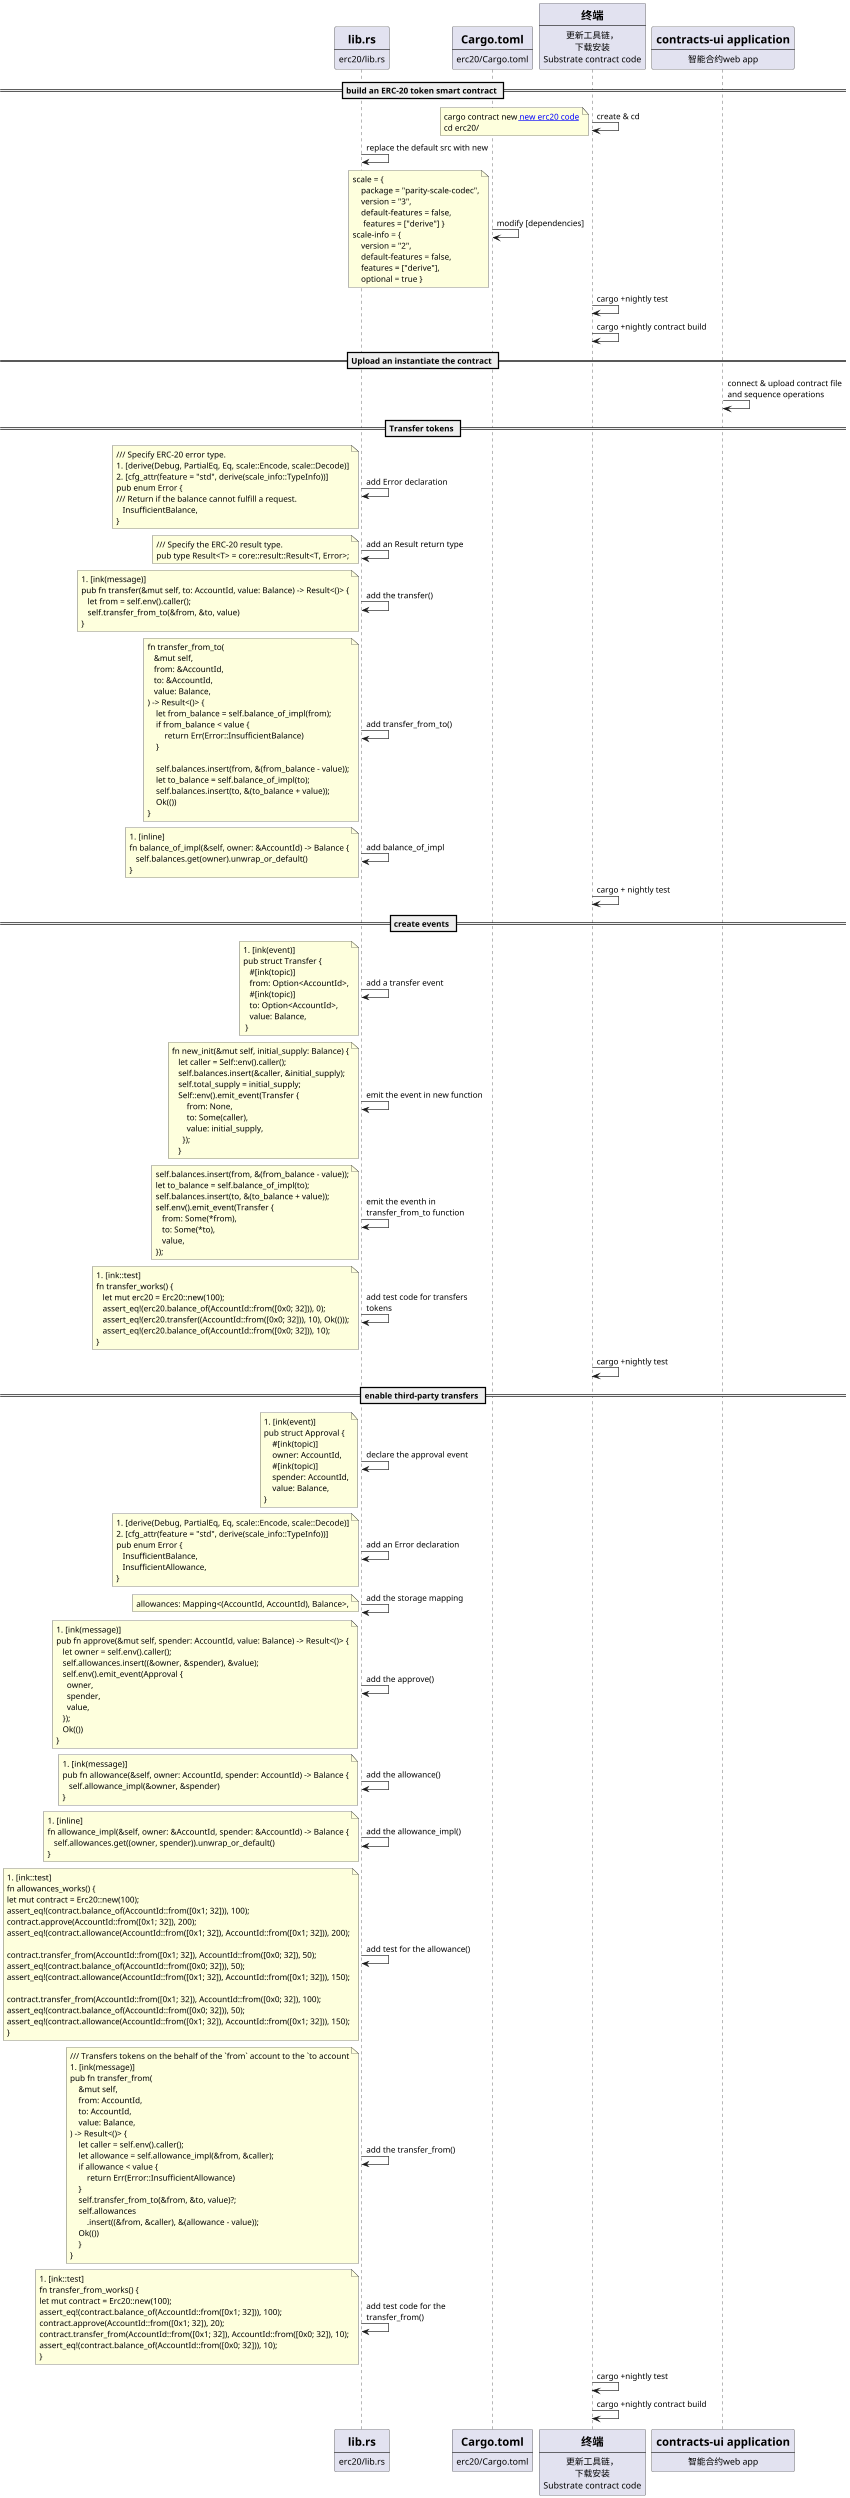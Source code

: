 @startuml
scale 850 width
skinparam maxMessageSize 200
participant lib [
    =lib.rs
    ----
    erc20/lib.rs
]
participant cargo [
    =Cargo.toml
    ----
    erc20/Cargo.toml
]
participant terminal [
    =终端
    ----
    更新工具链，
    下载安装
    Substrate contract code
]
participant contracts [
    =contracts-ui application
    ----
    智能合约web app
]
== build an ERC-20 token smart contract ==
terminal -> terminal: create & cd
note left
cargo contract new [[https://docs.substrate.io/assets/tutorials/ink-workshop/erc-template-lib-0.rs/?mode=dark new erc20 code]]
cd erc20/
end note
lib -> lib: replace the default src with new
cargo -> cargo: modify [dependencies]
note left
scale = {
    package = "parity-scale-codec",
    version = "3",
    default-features = false,
     features = ["derive"] }
scale-info = {
    version = "2",
    default-features = false,
    features = ["derive"],
    optional = true }
end note
terminal -> terminal: cargo +nightly test
terminal -> terminal: cargo +nightly contract build
== Upload an instantiate the contract ==
contracts -> contracts: connect & upload contract file and sequence operations
== Transfer tokens ==
lib -> lib: add Error declaration
note left
/// Specify ERC-20 error type.
#[derive(Debug, PartialEq, Eq, scale::Encode, scale::Decode)]
#[cfg_attr(feature = "std", derive(scale_info::TypeInfo))]
pub enum Error {
/// Return if the balance cannot fulfill a request.
   InsufficientBalance,
}
end note
lib -> lib: add an Result return type
note left
/// Specify the ERC-20 result type.
pub type Result<T> = core::result::Result<T, Error>;
end note
lib -> lib: add the transfer()
note left
#[ink(message)]
pub fn transfer(&mut self, to: AccountId, value: Balance) -> Result<()> {
   let from = self.env().caller();
   self.transfer_from_to(&from, &to, value)
}
end note
lib -> lib: add transfer_from_to()
note left
fn transfer_from_to(
   &mut self,
   from: &AccountId,
   to: &AccountId,
   value: Balance,
) -> Result<()> {
    let from_balance = self.balance_of_impl(from);
    if from_balance < value {
        return Err(Error::InsufficientBalance)
    }

    self.balances.insert(from, &(from_balance - value));
    let to_balance = self.balance_of_impl(to);
    self.balances.insert(to, &(to_balance + value));
    Ok(())
}
end note
lib -> lib: add balance_of_impl
note left
#[inline]
fn balance_of_impl(&self, owner: &AccountId) -> Balance {
   self.balances.get(owner).unwrap_or_default()
}
end note
terminal -> terminal: cargo + nightly test
== create events ==
lib -> lib: add a transfer event
note left
#[ink(event)]
pub struct Transfer {
   #[ink(topic)]
   from: Option<AccountId>,
   #[ink(topic)]
   to: Option<AccountId>,
   value: Balance,
 }
end note
lib -> lib: emit the event in new function
note left
fn new_init(&mut self, initial_supply: Balance) {
   let caller = Self::env().caller();
   self.balances.insert(&caller, &initial_supply);
   self.total_supply = initial_supply;
   Self::env().emit_event(Transfer {
       from: None,
       to: Some(caller),
       value: initial_supply,
     });
   }
end note
lib -> lib: emit the eventh in transfer_from_to function
note left
self.balances.insert(from, &(from_balance - value));
let to_balance = self.balance_of_impl(to);
self.balances.insert(to, &(to_balance + value));
self.env().emit_event(Transfer {
   from: Some(*from),
   to: Some(*to),
   value,
});
end note
lib -> lib: add test code for transfers tokens
note left
#[ink::test]
fn transfer_works() {
   let mut erc20 = Erc20::new(100);
   assert_eq!(erc20.balance_of(AccountId::from([0x0; 32])), 0);
   assert_eq!(erc20.transfer((AccountId::from([0x0; 32])), 10), Ok(()));
   assert_eq!(erc20.balance_of(AccountId::from([0x0; 32])), 10);
}
end note
terminal -> terminal: cargo +nightly test
== enable third-party transfers ==
lib -> lib: declare the approval event
note left
#[ink(event)]
pub struct Approval {
    #[ink(topic)]
    owner: AccountId,
    #[ink(topic)]
    spender: AccountId,
    value: Balance,
}
end note
lib -> lib: add an Error declaration
note left
#[derive(Debug, PartialEq, Eq, scale::Encode, scale::Decode)]
#[cfg_attr(feature = "std", derive(scale_info::TypeInfo))]
pub enum Error {
   InsufficientBalance,
   InsufficientAllowance,
}
end note
lib -> lib: add the storage mapping
note left
allowances: Mapping<(AccountId, AccountId), Balance>,
end note
lib -> lib: add the approve()
note left
#[ink(message)]
pub fn approve(&mut self, spender: AccountId, value: Balance) -> Result<()> {
   let owner = self.env().caller();
   self.allowances.insert((&owner, &spender), &value);
   self.env().emit_event(Approval {
     owner,
     spender,
     value,
   });
   Ok(())
}
end note
lib -> lib: add the allowance()
note left
#[ink(message)]
pub fn allowance(&self, owner: AccountId, spender: AccountId) -> Balance {
   self.allowance_impl(&owner, &spender)
}
end note
lib -> lib: add the allowance_impl()
note left
#[inline]
fn allowance_impl(&self, owner: &AccountId, spender: &AccountId) -> Balance {
   self.allowances.get((owner, spender)).unwrap_or_default()
}
end note
lib -> lib: add test for the allowance()
note left
#[ink::test]
fn allowances_works() {
let mut contract = Erc20::new(100);
assert_eq!(contract.balance_of(AccountId::from([0x1; 32])), 100);
contract.approve(AccountId::from([0x1; 32]), 200);
assert_eq!(contract.allowance(AccountId::from([0x1; 32]), AccountId::from([0x1; 32])), 200);

contract.transfer_from(AccountId::from([0x1; 32]), AccountId::from([0x0; 32]), 50);
assert_eq!(contract.balance_of(AccountId::from([0x0; 32])), 50);
assert_eq!(contract.allowance(AccountId::from([0x1; 32]), AccountId::from([0x1; 32])), 150);

contract.transfer_from(AccountId::from([0x1; 32]), AccountId::from([0x0; 32]), 100);
assert_eq!(contract.balance_of(AccountId::from([0x0; 32])), 50);
assert_eq!(contract.allowance(AccountId::from([0x1; 32]), AccountId::from([0x1; 32])), 150);
}
end note
lib -> lib: add the transfer_from()
note left
/// Transfers tokens on the behalf of the `from` account to the `to account
#[ink(message)]
pub fn transfer_from(
    &mut self,
    from: AccountId,
    to: AccountId,
    value: Balance,
) -> Result<()> {
    let caller = self.env().caller();
    let allowance = self.allowance_impl(&from, &caller);
    if allowance < value {
        return Err(Error::InsufficientAllowance)
    }
    self.transfer_from_to(&from, &to, value)?;
    self.allowances
        .insert((&from, &caller), &(allowance - value));
    Ok(())
    }
}
end note
lib -> lib: add test code for the transfer_from()
note left
#[ink::test]
fn transfer_from_works() {
let mut contract = Erc20::new(100);
assert_eq!(contract.balance_of(AccountId::from([0x1; 32])), 100);
contract.approve(AccountId::from([0x1; 32]), 20);
contract.transfer_from(AccountId::from([0x1; 32]), AccountId::from([0x0; 32]), 10);
assert_eq!(contract.balance_of(AccountId::from([0x0; 32])), 10);
}
end note
terminal -> terminal: cargo +nightly test
terminal -> terminal: cargo +nightly contract build
@enduml